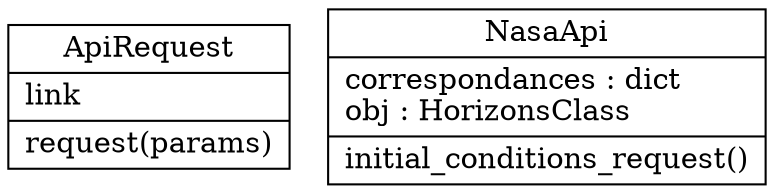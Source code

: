 digraph "classes" {
rankdir=BT
charset="utf-8"
"src.Api.ApiRequest.ApiRequest" [color="black", fontcolor="black", label="{ApiRequest|link\l|request(params)\l}", shape="record", style="solid"];
"src.Api.NasaApi.NasaApi" [color="black", fontcolor="black", label="{NasaApi|correspondances : dict\lobj : HorizonsClass\l|initial_conditions_request()\l}", shape="record", style="solid"];
}
